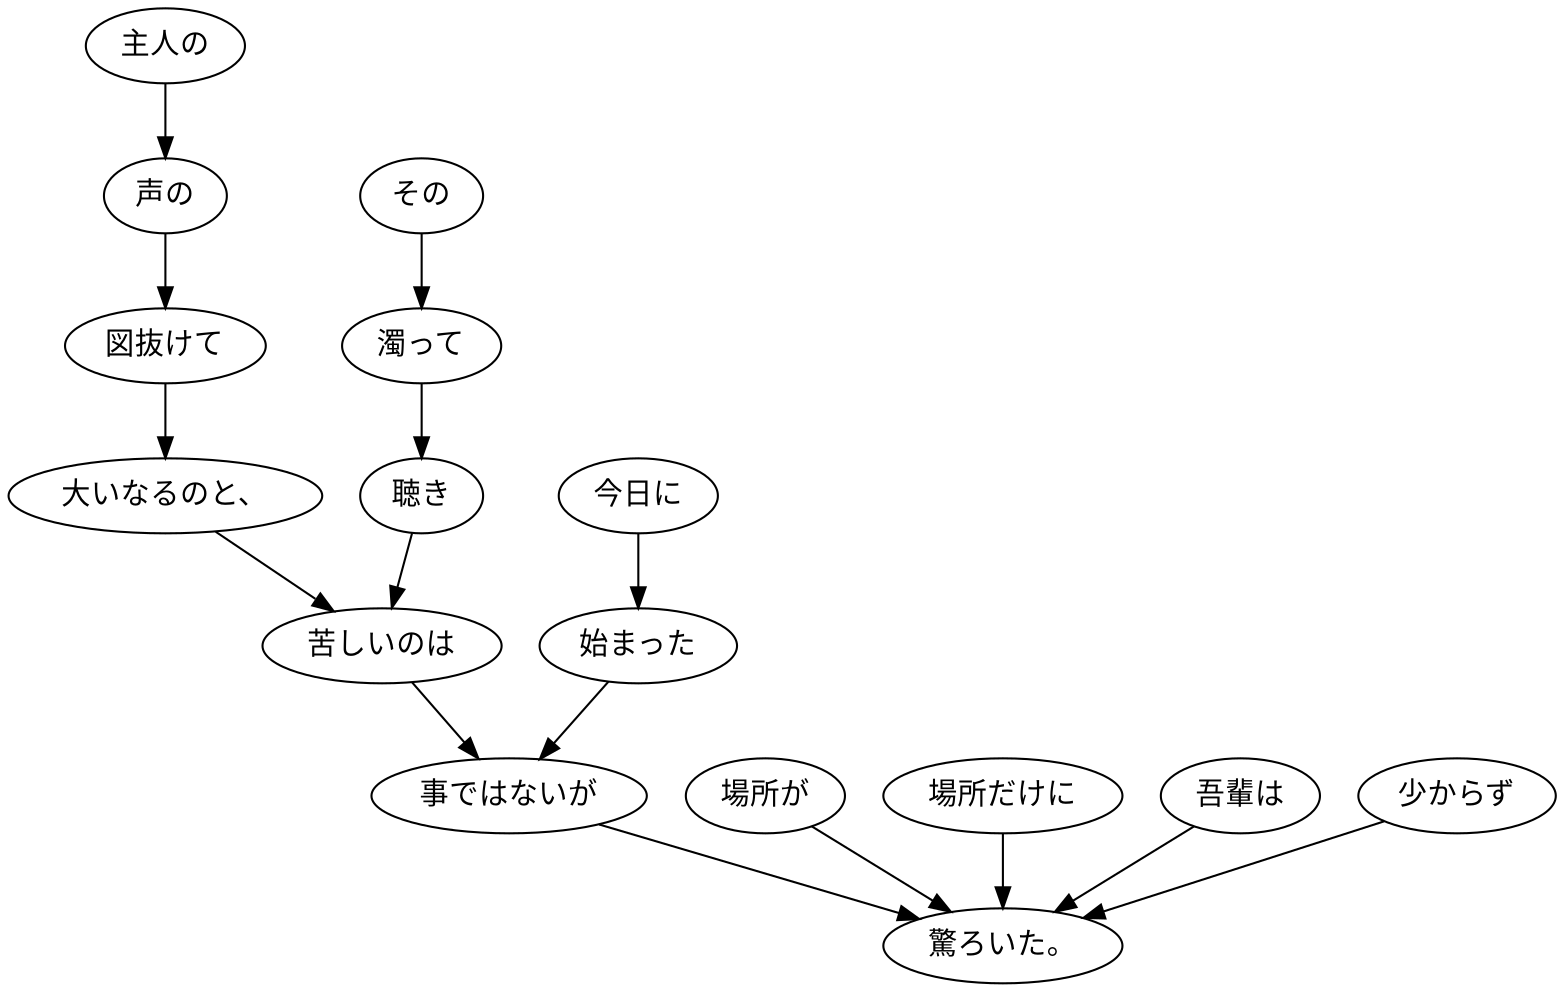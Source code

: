 digraph graph4472 {
	node0 [label="主人の"];
	node1 [label="声の"];
	node2 [label="図抜けて"];
	node3 [label="大いなるのと、"];
	node4 [label="その"];
	node5 [label="濁って"];
	node6 [label="聴き"];
	node7 [label="苦しいのは"];
	node8 [label="今日に"];
	node9 [label="始まった"];
	node10 [label="事ではないが"];
	node11 [label="場所が"];
	node12 [label="場所だけに"];
	node13 [label="吾輩は"];
	node14 [label="少からず"];
	node15 [label="驚ろいた。"];
	node0 -> node1;
	node1 -> node2;
	node2 -> node3;
	node3 -> node7;
	node4 -> node5;
	node5 -> node6;
	node6 -> node7;
	node7 -> node10;
	node8 -> node9;
	node9 -> node10;
	node10 -> node15;
	node11 -> node15;
	node12 -> node15;
	node13 -> node15;
	node14 -> node15;
}
